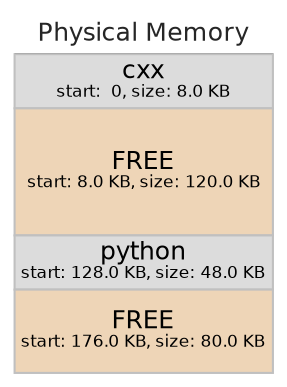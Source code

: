 digraph "memsim/graphs/segvar3.json" {
	graph [fontname=x rankdir=RL ranksep=1.0]
	node [fontname=Helvetica fontsize=10 height=0.2 margin="0.04 0.04" shape=none width=0.4]
	edge [arrowsize=0.4]
	subgraph left {
		physmem [label=<<table border="0.1" cellborder="1" cellspacing="0"><TR><TD sides="b"><font face="helvetica" color="grey15" point-size="12">Physical Memory</font></TD></TR><tr><td align="text" color="grey" bgcolor="gainsboro" height="4.096" width="60" port="cxx"><font point-size="12">cxx</font><br></br><font point-size="8">start:  0, size: 8.0 KB</font></td></tr><tr><td align="text" color="grey" bgcolor="bisque2" height="61.44" width="60" port="FREE"><font point-size="12">FREE</font><br></br><font point-size="8">start: 8.0 KB, size: 120.0 KB</font></td></tr><tr><td align="text" color="grey" bgcolor="gainsboro" height="24.576" width="60" port="python"><font point-size="12">python</font><br></br><font point-size="8">start: 128.0 KB, size: 48.0 KB</font></td></tr><tr><td align="text" color="grey" bgcolor="bisque2" height="40.96" width="60" port="FREE"><font point-size="12">FREE</font><br></br><font point-size="8">start: 176.0 KB, size: 80.0 KB</font></td></tr></table>>]
		rank=sink
	}
}
